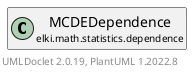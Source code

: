 @startuml
    remove .*\.(Instance|Par|Parameterizer|Factory)$
    set namespaceSeparator none
    hide empty fields
    hide empty methods

    class "<size:14>MCDEDependence.Par\n<size:10>elki.math.statistics.dependence" as elki.math.statistics.dependence.MCDEDependence.Par [[MCDEDependence.Par.html]] {
        {static} +M_ID: OptionID
        {static} +ALPHA_ID: OptionID
        {static} +BETA_ID: OptionID
        {static} +SEED_ID: OptionID
        {static} +TEST_ID: OptionID
        #m: int
        #alpha: double
        #beta: double
        -mcdeTest: MCDETest<?>
        #rnd: RandomFactory
        +configure(Parameterization): void
        +make(): MCDEDependence
    }

    interface "<size:14>Parameterizer\n<size:10>elki.utilities.optionhandling" as elki.utilities.optionhandling.Parameterizer [[../../../utilities/optionhandling/Parameterizer.html]] {
        {abstract} +make(): Object
    }
    class "<size:14>MCDEDependence\n<size:10>elki.math.statistics.dependence" as elki.math.statistics.dependence.MCDEDependence [[MCDEDependence.html]]

    elki.utilities.optionhandling.Parameterizer <|.. elki.math.statistics.dependence.MCDEDependence.Par
    elki.math.statistics.dependence.MCDEDependence +-- elki.math.statistics.dependence.MCDEDependence.Par

    center footer UMLDoclet 2.0.19, PlantUML 1.2022.8
@enduml
